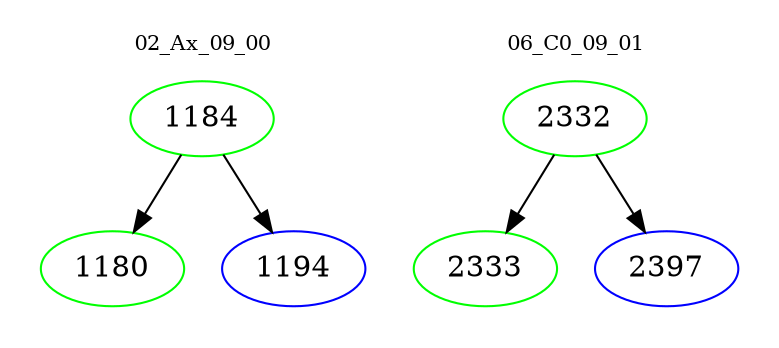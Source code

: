 digraph{
subgraph cluster_0 {
color = white
label = "02_Ax_09_00";
fontsize=10;
T0_1184 [label="1184", color="green"]
T0_1184 -> T0_1180 [color="black"]
T0_1180 [label="1180", color="green"]
T0_1184 -> T0_1194 [color="black"]
T0_1194 [label="1194", color="blue"]
}
subgraph cluster_1 {
color = white
label = "06_C0_09_01";
fontsize=10;
T1_2332 [label="2332", color="green"]
T1_2332 -> T1_2333 [color="black"]
T1_2333 [label="2333", color="green"]
T1_2332 -> T1_2397 [color="black"]
T1_2397 [label="2397", color="blue"]
}
}
